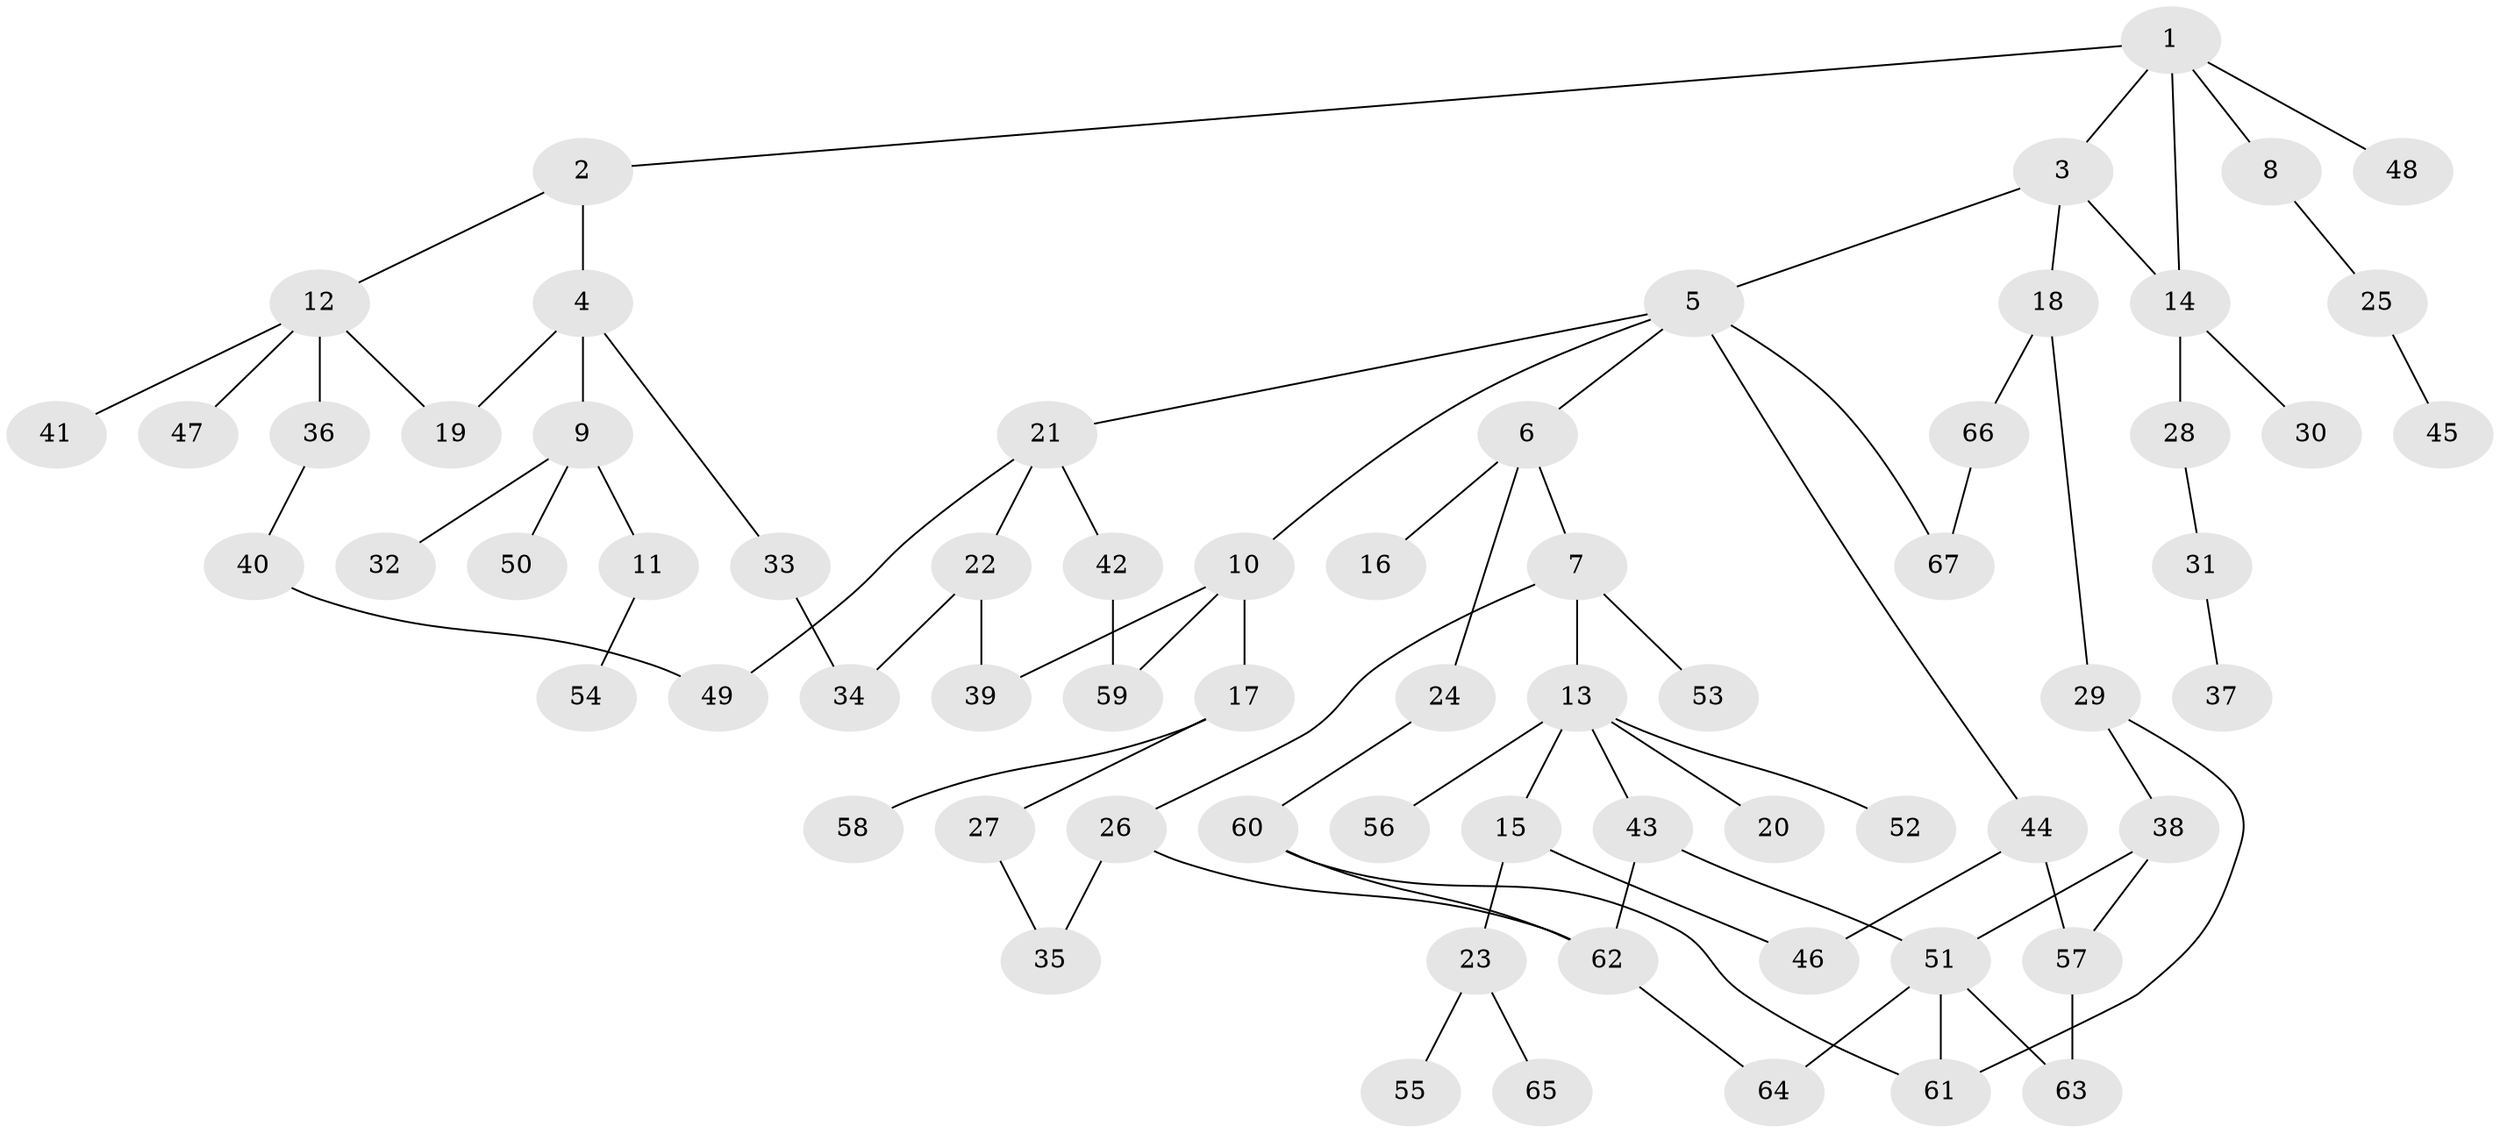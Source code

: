 // Generated by graph-tools (version 1.1) at 2025/34/03/09/25 02:34:03]
// undirected, 67 vertices, 83 edges
graph export_dot {
graph [start="1"]
  node [color=gray90,style=filled];
  1;
  2;
  3;
  4;
  5;
  6;
  7;
  8;
  9;
  10;
  11;
  12;
  13;
  14;
  15;
  16;
  17;
  18;
  19;
  20;
  21;
  22;
  23;
  24;
  25;
  26;
  27;
  28;
  29;
  30;
  31;
  32;
  33;
  34;
  35;
  36;
  37;
  38;
  39;
  40;
  41;
  42;
  43;
  44;
  45;
  46;
  47;
  48;
  49;
  50;
  51;
  52;
  53;
  54;
  55;
  56;
  57;
  58;
  59;
  60;
  61;
  62;
  63;
  64;
  65;
  66;
  67;
  1 -- 2;
  1 -- 3;
  1 -- 8;
  1 -- 48;
  1 -- 14;
  2 -- 4;
  2 -- 12;
  3 -- 5;
  3 -- 14;
  3 -- 18;
  4 -- 9;
  4 -- 33;
  4 -- 19;
  5 -- 6;
  5 -- 10;
  5 -- 21;
  5 -- 44;
  5 -- 67;
  6 -- 7;
  6 -- 16;
  6 -- 24;
  7 -- 13;
  7 -- 26;
  7 -- 53;
  8 -- 25;
  9 -- 11;
  9 -- 32;
  9 -- 50;
  10 -- 17;
  10 -- 39;
  10 -- 59;
  11 -- 54;
  12 -- 19;
  12 -- 36;
  12 -- 41;
  12 -- 47;
  13 -- 15;
  13 -- 20;
  13 -- 43;
  13 -- 52;
  13 -- 56;
  14 -- 28;
  14 -- 30;
  15 -- 23;
  15 -- 46;
  17 -- 27;
  17 -- 58;
  18 -- 29;
  18 -- 66;
  21 -- 22;
  21 -- 42;
  21 -- 49;
  22 -- 39;
  22 -- 34;
  23 -- 55;
  23 -- 65;
  24 -- 60;
  25 -- 45;
  26 -- 35;
  26 -- 62;
  27 -- 35;
  28 -- 31;
  29 -- 38;
  29 -- 61;
  31 -- 37;
  33 -- 34;
  36 -- 40;
  38 -- 51;
  38 -- 57;
  40 -- 49;
  42 -- 59;
  43 -- 62;
  43 -- 51;
  44 -- 57;
  44 -- 46;
  51 -- 61;
  51 -- 63;
  51 -- 64;
  57 -- 63;
  60 -- 61;
  60 -- 62;
  62 -- 64;
  66 -- 67;
}

